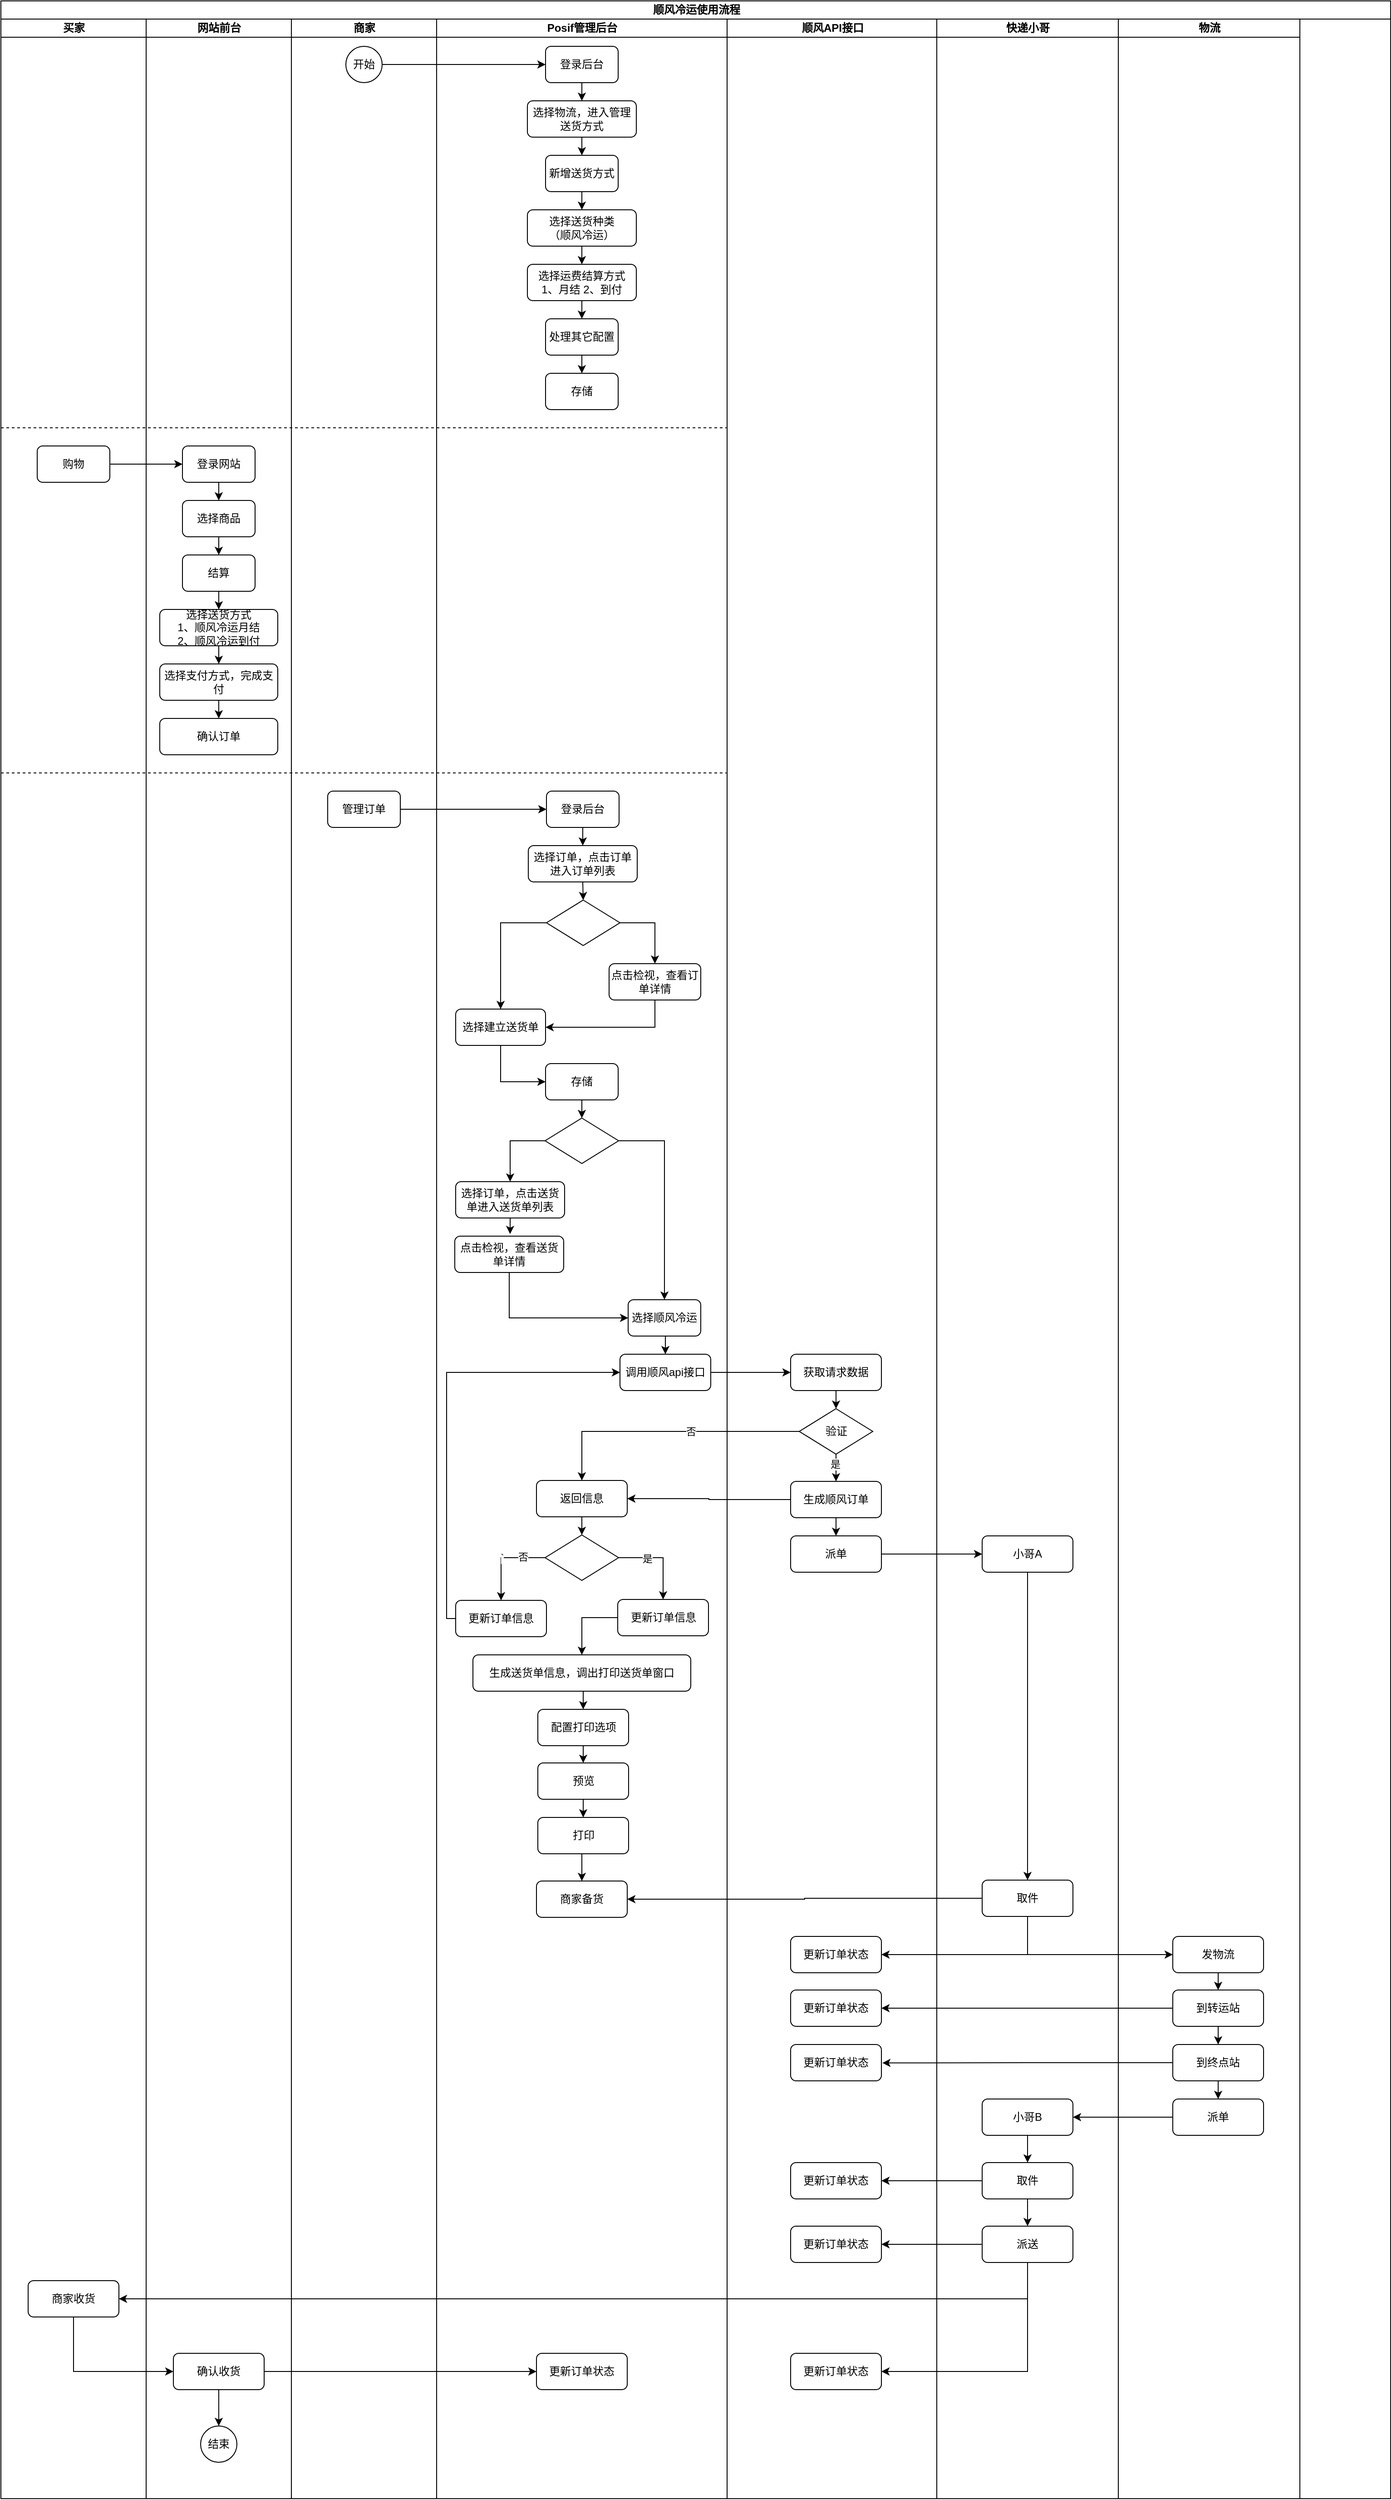 <mxfile version="15.6.8" type="github">
  <diagram name="Page-1" id="0783ab3e-0a74-02c8-0abd-f7b4e66b4bec">
    <mxGraphModel dx="1826" dy="766" grid="1" gridSize="10" guides="1" tooltips="1" connect="1" arrows="1" fold="1" page="1" pageScale="1" pageWidth="850" pageHeight="1100" background="none" math="0" shadow="0">
      <root>
        <mxCell id="0" />
        <mxCell id="1" parent="0" />
        <mxCell id="1c1d494c118603dd-1" value="顺风冷运使用流程" style="swimlane;html=1;childLayout=stackLayout;startSize=20;rounded=0;shadow=0;comic=0;labelBackgroundColor=none;strokeWidth=1;fontFamily=Verdana;fontSize=12;align=center;" parent="1" vertex="1">
          <mxGeometry x="39" y="90" width="1531" height="2750" as="geometry" />
        </mxCell>
        <mxCell id="1c1d494c118603dd-2" value="买家" style="swimlane;html=1;startSize=20;" parent="1c1d494c118603dd-1" vertex="1">
          <mxGeometry y="20" width="160" height="2730" as="geometry" />
        </mxCell>
        <mxCell id="K_RfR3FOM83zWYxa_HBy-55" value="" style="endArrow=none;dashed=1;html=1;rounded=0;" parent="1c1d494c118603dd-2" edge="1">
          <mxGeometry width="50" height="50" relative="1" as="geometry">
            <mxPoint y="450" as="sourcePoint" />
            <mxPoint x="800" y="450" as="targetPoint" />
          </mxGeometry>
        </mxCell>
        <mxCell id="K_RfR3FOM83zWYxa_HBy-58" value="购物" style="rounded=1;whiteSpace=wrap;html=1;" parent="1c1d494c118603dd-2" vertex="1">
          <mxGeometry x="40" y="470" width="80" height="40" as="geometry" />
        </mxCell>
        <mxCell id="1SPmQgG1-TZhFKqgYhf_-89" value="商家收货" style="rounded=1;whiteSpace=wrap;html=1;" vertex="1" parent="1c1d494c118603dd-2">
          <mxGeometry x="30" y="2490" width="100" height="40" as="geometry" />
        </mxCell>
        <mxCell id="1c1d494c118603dd-3" value="网站前台" style="swimlane;html=1;startSize=20;" parent="1c1d494c118603dd-1" vertex="1">
          <mxGeometry x="160" y="20" width="160" height="2730" as="geometry" />
        </mxCell>
        <mxCell id="K_RfR3FOM83zWYxa_HBy-30" value="开始" style="ellipse;whiteSpace=wrap;html=1;aspect=fixed;" parent="1c1d494c118603dd-3" vertex="1">
          <mxGeometry x="220" y="30" width="40" height="40" as="geometry" />
        </mxCell>
        <mxCell id="K_RfR3FOM83zWYxa_HBy-66" style="edgeStyle=orthogonalEdgeStyle;rounded=0;orthogonalLoop=1;jettySize=auto;html=1;exitX=0.5;exitY=1;exitDx=0;exitDy=0;entryX=0.5;entryY=0;entryDx=0;entryDy=0;" parent="1c1d494c118603dd-3" source="K_RfR3FOM83zWYxa_HBy-59" target="K_RfR3FOM83zWYxa_HBy-60" edge="1">
          <mxGeometry relative="1" as="geometry" />
        </mxCell>
        <mxCell id="K_RfR3FOM83zWYxa_HBy-59" value="登录网站" style="rounded=1;whiteSpace=wrap;html=1;" parent="1c1d494c118603dd-3" vertex="1">
          <mxGeometry x="40" y="470" width="80" height="40" as="geometry" />
        </mxCell>
        <mxCell id="K_RfR3FOM83zWYxa_HBy-67" style="edgeStyle=orthogonalEdgeStyle;rounded=0;orthogonalLoop=1;jettySize=auto;html=1;exitX=0.5;exitY=1;exitDx=0;exitDy=0;entryX=0.5;entryY=0;entryDx=0;entryDy=0;" parent="1c1d494c118603dd-3" source="K_RfR3FOM83zWYxa_HBy-60" target="K_RfR3FOM83zWYxa_HBy-61" edge="1">
          <mxGeometry relative="1" as="geometry" />
        </mxCell>
        <mxCell id="K_RfR3FOM83zWYxa_HBy-60" value="选择商品" style="rounded=1;whiteSpace=wrap;html=1;" parent="1c1d494c118603dd-3" vertex="1">
          <mxGeometry x="40" y="530" width="80" height="40" as="geometry" />
        </mxCell>
        <mxCell id="K_RfR3FOM83zWYxa_HBy-72" style="edgeStyle=orthogonalEdgeStyle;rounded=0;orthogonalLoop=1;jettySize=auto;html=1;exitX=0.5;exitY=1;exitDx=0;exitDy=0;entryX=0.5;entryY=0;entryDx=0;entryDy=0;" parent="1c1d494c118603dd-3" source="K_RfR3FOM83zWYxa_HBy-61" target="K_RfR3FOM83zWYxa_HBy-62" edge="1">
          <mxGeometry relative="1" as="geometry" />
        </mxCell>
        <mxCell id="K_RfR3FOM83zWYxa_HBy-61" value="结算" style="rounded=1;whiteSpace=wrap;html=1;" parent="1c1d494c118603dd-3" vertex="1">
          <mxGeometry x="40" y="590" width="80" height="40" as="geometry" />
        </mxCell>
        <mxCell id="K_RfR3FOM83zWYxa_HBy-70" style="edgeStyle=orthogonalEdgeStyle;rounded=0;orthogonalLoop=1;jettySize=auto;html=1;exitX=0.5;exitY=1;exitDx=0;exitDy=0;entryX=0.5;entryY=0;entryDx=0;entryDy=0;" parent="1c1d494c118603dd-3" source="K_RfR3FOM83zWYxa_HBy-62" target="K_RfR3FOM83zWYxa_HBy-63" edge="1">
          <mxGeometry relative="1" as="geometry" />
        </mxCell>
        <mxCell id="K_RfR3FOM83zWYxa_HBy-62" value="&lt;div&gt;选择送货方式&lt;/div&gt;&lt;div&gt;1、顺风冷运月结&lt;/div&gt;&lt;div&gt;2、顺风冷运到付&lt;/div&gt;" style="rounded=1;whiteSpace=wrap;html=1;" parent="1c1d494c118603dd-3" vertex="1">
          <mxGeometry x="15" y="650" width="130" height="40" as="geometry" />
        </mxCell>
        <mxCell id="K_RfR3FOM83zWYxa_HBy-76" style="edgeStyle=orthogonalEdgeStyle;rounded=0;orthogonalLoop=1;jettySize=auto;html=1;exitX=0.5;exitY=1;exitDx=0;exitDy=0;entryX=0.5;entryY=0;entryDx=0;entryDy=0;" parent="1c1d494c118603dd-3" source="K_RfR3FOM83zWYxa_HBy-63" target="K_RfR3FOM83zWYxa_HBy-64" edge="1">
          <mxGeometry relative="1" as="geometry" />
        </mxCell>
        <mxCell id="K_RfR3FOM83zWYxa_HBy-63" value="选择支付方式，完成支付" style="rounded=1;whiteSpace=wrap;html=1;" parent="1c1d494c118603dd-3" vertex="1">
          <mxGeometry x="15" y="710" width="130" height="40" as="geometry" />
        </mxCell>
        <mxCell id="K_RfR3FOM83zWYxa_HBy-64" value="确认订单" style="rounded=1;whiteSpace=wrap;html=1;" parent="1c1d494c118603dd-3" vertex="1">
          <mxGeometry x="15" y="770" width="130" height="40" as="geometry" />
        </mxCell>
        <mxCell id="1SPmQgG1-TZhFKqgYhf_-98" style="edgeStyle=orthogonalEdgeStyle;rounded=0;orthogonalLoop=1;jettySize=auto;html=1;exitX=0.5;exitY=1;exitDx=0;exitDy=0;entryX=0.5;entryY=0;entryDx=0;entryDy=0;" edge="1" parent="1c1d494c118603dd-3" source="1SPmQgG1-TZhFKqgYhf_-91" target="1SPmQgG1-TZhFKqgYhf_-97">
          <mxGeometry relative="1" as="geometry" />
        </mxCell>
        <mxCell id="1SPmQgG1-TZhFKqgYhf_-91" value="确认收货" style="rounded=1;whiteSpace=wrap;html=1;" vertex="1" parent="1c1d494c118603dd-3">
          <mxGeometry x="30" y="2570" width="100" height="40" as="geometry" />
        </mxCell>
        <mxCell id="1SPmQgG1-TZhFKqgYhf_-97" value="结束" style="ellipse;whiteSpace=wrap;html=1;aspect=fixed;" vertex="1" parent="1c1d494c118603dd-3">
          <mxGeometry x="60" y="2650" width="40" height="40" as="geometry" />
        </mxCell>
        <mxCell id="1c1d494c118603dd-4" value="商家" style="swimlane;html=1;startSize=20;" parent="1c1d494c118603dd-1" vertex="1">
          <mxGeometry x="320" y="20" width="160" height="2730" as="geometry" />
        </mxCell>
        <mxCell id="K_RfR3FOM83zWYxa_HBy-39" style="edgeStyle=orthogonalEdgeStyle;rounded=0;orthogonalLoop=1;jettySize=auto;html=1;exitX=0.5;exitY=1;exitDx=0;exitDy=0;entryX=0.5;entryY=0;entryDx=0;entryDy=0;" parent="1c1d494c118603dd-4" source="K_RfR3FOM83zWYxa_HBy-31" target="K_RfR3FOM83zWYxa_HBy-32" edge="1">
          <mxGeometry relative="1" as="geometry" />
        </mxCell>
        <mxCell id="K_RfR3FOM83zWYxa_HBy-31" value="登录后台" style="rounded=1;whiteSpace=wrap;html=1;" parent="1c1d494c118603dd-4" vertex="1">
          <mxGeometry x="280" y="30" width="80" height="40" as="geometry" />
        </mxCell>
        <mxCell id="K_RfR3FOM83zWYxa_HBy-40" style="edgeStyle=orthogonalEdgeStyle;rounded=0;orthogonalLoop=1;jettySize=auto;html=1;exitX=0.5;exitY=1;exitDx=0;exitDy=0;entryX=0.5;entryY=0;entryDx=0;entryDy=0;" parent="1c1d494c118603dd-4" source="K_RfR3FOM83zWYxa_HBy-32" target="K_RfR3FOM83zWYxa_HBy-37" edge="1">
          <mxGeometry relative="1" as="geometry" />
        </mxCell>
        <mxCell id="K_RfR3FOM83zWYxa_HBy-32" value="选择物流，进入管理送货方式" style="rounded=1;whiteSpace=wrap;html=1;" parent="1c1d494c118603dd-4" vertex="1">
          <mxGeometry x="260" y="90" width="120" height="40" as="geometry" />
        </mxCell>
        <mxCell id="K_RfR3FOM83zWYxa_HBy-51" style="edgeStyle=orthogonalEdgeStyle;rounded=0;orthogonalLoop=1;jettySize=auto;html=1;exitX=0.5;exitY=1;exitDx=0;exitDy=0;entryX=0.5;entryY=0;entryDx=0;entryDy=0;" parent="1c1d494c118603dd-4" source="K_RfR3FOM83zWYxa_HBy-37" target="K_RfR3FOM83zWYxa_HBy-47" edge="1">
          <mxGeometry relative="1" as="geometry" />
        </mxCell>
        <mxCell id="K_RfR3FOM83zWYxa_HBy-37" value="新增送货方式" style="rounded=1;whiteSpace=wrap;html=1;" parent="1c1d494c118603dd-4" vertex="1">
          <mxGeometry x="280" y="150" width="80" height="40" as="geometry" />
        </mxCell>
        <mxCell id="K_RfR3FOM83zWYxa_HBy-52" style="edgeStyle=orthogonalEdgeStyle;rounded=0;orthogonalLoop=1;jettySize=auto;html=1;exitX=0.5;exitY=1;exitDx=0;exitDy=0;entryX=0.5;entryY=0;entryDx=0;entryDy=0;" parent="1c1d494c118603dd-4" source="K_RfR3FOM83zWYxa_HBy-47" target="K_RfR3FOM83zWYxa_HBy-48" edge="1">
          <mxGeometry relative="1" as="geometry" />
        </mxCell>
        <mxCell id="K_RfR3FOM83zWYxa_HBy-47" value="&lt;div&gt;选择送货种类&lt;/div&gt;&lt;div&gt;（顺风冷运）&lt;br&gt;&lt;/div&gt;" style="rounded=1;whiteSpace=wrap;html=1;" parent="1c1d494c118603dd-4" vertex="1">
          <mxGeometry x="260" y="210" width="120" height="40" as="geometry" />
        </mxCell>
        <mxCell id="K_RfR3FOM83zWYxa_HBy-53" style="edgeStyle=orthogonalEdgeStyle;rounded=0;orthogonalLoop=1;jettySize=auto;html=1;exitX=0.5;exitY=1;exitDx=0;exitDy=0;entryX=0.5;entryY=0;entryDx=0;entryDy=0;" parent="1c1d494c118603dd-4" source="K_RfR3FOM83zWYxa_HBy-48" target="K_RfR3FOM83zWYxa_HBy-49" edge="1">
          <mxGeometry relative="1" as="geometry" />
        </mxCell>
        <mxCell id="K_RfR3FOM83zWYxa_HBy-48" value="&lt;div&gt;选择运费结算方式&lt;/div&gt;&lt;div&gt;1、月结 2、到付&lt;br&gt;&lt;/div&gt;" style="rounded=1;whiteSpace=wrap;html=1;" parent="1c1d494c118603dd-4" vertex="1">
          <mxGeometry x="260" y="270" width="120" height="40" as="geometry" />
        </mxCell>
        <mxCell id="K_RfR3FOM83zWYxa_HBy-54" style="edgeStyle=orthogonalEdgeStyle;rounded=0;orthogonalLoop=1;jettySize=auto;html=1;exitX=0.5;exitY=1;exitDx=0;exitDy=0;entryX=0.5;entryY=0;entryDx=0;entryDy=0;" parent="1c1d494c118603dd-4" source="K_RfR3FOM83zWYxa_HBy-49" target="K_RfR3FOM83zWYxa_HBy-50" edge="1">
          <mxGeometry relative="1" as="geometry" />
        </mxCell>
        <mxCell id="K_RfR3FOM83zWYxa_HBy-49" value="处理其它配置" style="rounded=1;whiteSpace=wrap;html=1;" parent="1c1d494c118603dd-4" vertex="1">
          <mxGeometry x="280" y="330" width="80" height="40" as="geometry" />
        </mxCell>
        <mxCell id="K_RfR3FOM83zWYxa_HBy-50" value="存储" style="rounded=1;whiteSpace=wrap;html=1;" parent="1c1d494c118603dd-4" vertex="1">
          <mxGeometry x="280" y="390" width="80" height="40" as="geometry" />
        </mxCell>
        <mxCell id="K_RfR3FOM83zWYxa_HBy-77" value="" style="endArrow=none;dashed=1;html=1;rounded=0;" parent="1c1d494c118603dd-4" edge="1">
          <mxGeometry width="50" height="50" relative="1" as="geometry">
            <mxPoint x="-320" y="830" as="sourcePoint" />
            <mxPoint x="480" y="830" as="targetPoint" />
          </mxGeometry>
        </mxCell>
        <mxCell id="K_RfR3FOM83zWYxa_HBy-79" value="管理订单" style="rounded=1;whiteSpace=wrap;html=1;" parent="1c1d494c118603dd-4" vertex="1">
          <mxGeometry x="40" y="850" width="80" height="40" as="geometry" />
        </mxCell>
        <mxCell id="K_RfR3FOM83zWYxa_HBy-38" style="edgeStyle=orthogonalEdgeStyle;rounded=0;orthogonalLoop=1;jettySize=auto;html=1;exitX=1;exitY=0.5;exitDx=0;exitDy=0;entryX=0;entryY=0.5;entryDx=0;entryDy=0;" parent="1c1d494c118603dd-1" source="K_RfR3FOM83zWYxa_HBy-30" target="K_RfR3FOM83zWYxa_HBy-31" edge="1">
          <mxGeometry relative="1" as="geometry" />
        </mxCell>
        <mxCell id="K_RfR3FOM83zWYxa_HBy-65" style="edgeStyle=orthogonalEdgeStyle;rounded=0;orthogonalLoop=1;jettySize=auto;html=1;exitX=1;exitY=0.5;exitDx=0;exitDy=0;entryX=0;entryY=0.5;entryDx=0;entryDy=0;" parent="1c1d494c118603dd-1" source="K_RfR3FOM83zWYxa_HBy-58" target="K_RfR3FOM83zWYxa_HBy-59" edge="1">
          <mxGeometry relative="1" as="geometry" />
        </mxCell>
        <mxCell id="K_RfR3FOM83zWYxa_HBy-80" style="edgeStyle=orthogonalEdgeStyle;rounded=0;orthogonalLoop=1;jettySize=auto;html=1;exitX=1;exitY=0.5;exitDx=0;exitDy=0;" parent="1c1d494c118603dd-1" source="K_RfR3FOM83zWYxa_HBy-79" target="K_RfR3FOM83zWYxa_HBy-78" edge="1">
          <mxGeometry relative="1" as="geometry" />
        </mxCell>
        <mxCell id="K_RfR3FOM83zWYxa_HBy-1" value="Posif管理后台" style="swimlane;html=1;startSize=20;" parent="1c1d494c118603dd-1" vertex="1">
          <mxGeometry x="480" y="20" width="320" height="2730" as="geometry" />
        </mxCell>
        <mxCell id="K_RfR3FOM83zWYxa_HBy-83" style="edgeStyle=orthogonalEdgeStyle;rounded=0;orthogonalLoop=1;jettySize=auto;html=1;exitX=0.5;exitY=1;exitDx=0;exitDy=0;entryX=0.5;entryY=0;entryDx=0;entryDy=0;" parent="K_RfR3FOM83zWYxa_HBy-1" source="K_RfR3FOM83zWYxa_HBy-78" target="K_RfR3FOM83zWYxa_HBy-81" edge="1">
          <mxGeometry relative="1" as="geometry" />
        </mxCell>
        <mxCell id="K_RfR3FOM83zWYxa_HBy-78" value="登录后台" style="rounded=1;whiteSpace=wrap;html=1;" parent="K_RfR3FOM83zWYxa_HBy-1" vertex="1">
          <mxGeometry x="121" y="850" width="80" height="40" as="geometry" />
        </mxCell>
        <mxCell id="K_RfR3FOM83zWYxa_HBy-84" style="edgeStyle=orthogonalEdgeStyle;rounded=0;orthogonalLoop=1;jettySize=auto;html=1;exitX=0.5;exitY=1;exitDx=0;exitDy=0;entryX=0.5;entryY=0;entryDx=0;entryDy=0;" parent="K_RfR3FOM83zWYxa_HBy-1" source="K_RfR3FOM83zWYxa_HBy-81" target="K_RfR3FOM83zWYxa_HBy-82" edge="1">
          <mxGeometry relative="1" as="geometry" />
        </mxCell>
        <mxCell id="K_RfR3FOM83zWYxa_HBy-81" value="选择订单，点击订单进入订单列表" style="rounded=1;whiteSpace=wrap;html=1;" parent="K_RfR3FOM83zWYxa_HBy-1" vertex="1">
          <mxGeometry x="101" y="910" width="120" height="40" as="geometry" />
        </mxCell>
        <mxCell id="K_RfR3FOM83zWYxa_HBy-88" style="edgeStyle=orthogonalEdgeStyle;rounded=0;orthogonalLoop=1;jettySize=auto;html=1;exitX=0;exitY=0.5;exitDx=0;exitDy=0;entryX=0.5;entryY=0;entryDx=0;entryDy=0;" parent="K_RfR3FOM83zWYxa_HBy-1" source="K_RfR3FOM83zWYxa_HBy-82" target="K_RfR3FOM83zWYxa_HBy-85" edge="1">
          <mxGeometry relative="1" as="geometry" />
        </mxCell>
        <mxCell id="K_RfR3FOM83zWYxa_HBy-89" style="edgeStyle=orthogonalEdgeStyle;rounded=0;orthogonalLoop=1;jettySize=auto;html=1;exitX=1;exitY=0.5;exitDx=0;exitDy=0;entryX=0.5;entryY=0;entryDx=0;entryDy=0;" parent="K_RfR3FOM83zWYxa_HBy-1" source="K_RfR3FOM83zWYxa_HBy-82" target="K_RfR3FOM83zWYxa_HBy-86" edge="1">
          <mxGeometry relative="1" as="geometry" />
        </mxCell>
        <mxCell id="K_RfR3FOM83zWYxa_HBy-82" value="" style="rhombus;whiteSpace=wrap;html=1;" parent="K_RfR3FOM83zWYxa_HBy-1" vertex="1">
          <mxGeometry x="121" y="970" width="81" height="50" as="geometry" />
        </mxCell>
        <mxCell id="K_RfR3FOM83zWYxa_HBy-93" style="edgeStyle=orthogonalEdgeStyle;rounded=0;orthogonalLoop=1;jettySize=auto;html=1;exitX=0.5;exitY=1;exitDx=0;exitDy=0;entryX=0;entryY=0.5;entryDx=0;entryDy=0;" parent="K_RfR3FOM83zWYxa_HBy-1" source="K_RfR3FOM83zWYxa_HBy-85" target="K_RfR3FOM83zWYxa_HBy-92" edge="1">
          <mxGeometry relative="1" as="geometry" />
        </mxCell>
        <mxCell id="K_RfR3FOM83zWYxa_HBy-85" value="选择建立送货单" style="rounded=1;whiteSpace=wrap;html=1;" parent="K_RfR3FOM83zWYxa_HBy-1" vertex="1">
          <mxGeometry x="21" y="1090" width="99" height="40" as="geometry" />
        </mxCell>
        <mxCell id="K_RfR3FOM83zWYxa_HBy-100" style="edgeStyle=orthogonalEdgeStyle;rounded=0;orthogonalLoop=1;jettySize=auto;html=1;exitX=0.5;exitY=1;exitDx=0;exitDy=0;entryX=1;entryY=0.5;entryDx=0;entryDy=0;" parent="K_RfR3FOM83zWYxa_HBy-1" source="K_RfR3FOM83zWYxa_HBy-86" target="K_RfR3FOM83zWYxa_HBy-85" edge="1">
          <mxGeometry relative="1" as="geometry" />
        </mxCell>
        <mxCell id="K_RfR3FOM83zWYxa_HBy-86" value="点击检视，查看订单详情" style="rounded=1;whiteSpace=wrap;html=1;" parent="K_RfR3FOM83zWYxa_HBy-1" vertex="1">
          <mxGeometry x="190" y="1040" width="101" height="40" as="geometry" />
        </mxCell>
        <mxCell id="K_RfR3FOM83zWYxa_HBy-96" style="edgeStyle=orthogonalEdgeStyle;rounded=0;orthogonalLoop=1;jettySize=auto;html=1;exitX=0.5;exitY=1;exitDx=0;exitDy=0;entryX=0.5;entryY=0;entryDx=0;entryDy=0;" parent="K_RfR3FOM83zWYxa_HBy-1" source="K_RfR3FOM83zWYxa_HBy-92" target="K_RfR3FOM83zWYxa_HBy-94" edge="1">
          <mxGeometry relative="1" as="geometry" />
        </mxCell>
        <mxCell id="K_RfR3FOM83zWYxa_HBy-92" value="存储" style="rounded=1;whiteSpace=wrap;html=1;" parent="K_RfR3FOM83zWYxa_HBy-1" vertex="1">
          <mxGeometry x="120" y="1150" width="80" height="40" as="geometry" />
        </mxCell>
        <mxCell id="K_RfR3FOM83zWYxa_HBy-97" style="edgeStyle=orthogonalEdgeStyle;rounded=0;orthogonalLoop=1;jettySize=auto;html=1;exitX=1;exitY=0.5;exitDx=0;exitDy=0;entryX=0.5;entryY=0;entryDx=0;entryDy=0;" parent="K_RfR3FOM83zWYxa_HBy-1" source="K_RfR3FOM83zWYxa_HBy-94" target="K_RfR3FOM83zWYxa_HBy-95" edge="1">
          <mxGeometry relative="1" as="geometry" />
        </mxCell>
        <mxCell id="K_RfR3FOM83zWYxa_HBy-103" style="edgeStyle=orthogonalEdgeStyle;rounded=0;orthogonalLoop=1;jettySize=auto;html=1;exitX=0;exitY=0.5;exitDx=0;exitDy=0;entryX=0.5;entryY=0;entryDx=0;entryDy=0;" parent="K_RfR3FOM83zWYxa_HBy-1" source="K_RfR3FOM83zWYxa_HBy-94" target="K_RfR3FOM83zWYxa_HBy-98" edge="1">
          <mxGeometry relative="1" as="geometry" />
        </mxCell>
        <mxCell id="K_RfR3FOM83zWYxa_HBy-94" value="" style="rhombus;whiteSpace=wrap;html=1;" parent="K_RfR3FOM83zWYxa_HBy-1" vertex="1">
          <mxGeometry x="119.5" y="1210" width="81" height="50" as="geometry" />
        </mxCell>
        <mxCell id="1SPmQgG1-TZhFKqgYhf_-36" style="edgeStyle=orthogonalEdgeStyle;rounded=0;orthogonalLoop=1;jettySize=auto;html=1;exitX=0.5;exitY=1;exitDx=0;exitDy=0;entryX=0.5;entryY=0;entryDx=0;entryDy=0;" edge="1" parent="K_RfR3FOM83zWYxa_HBy-1" source="K_RfR3FOM83zWYxa_HBy-95" target="K_RfR3FOM83zWYxa_HBy-106">
          <mxGeometry relative="1" as="geometry" />
        </mxCell>
        <mxCell id="K_RfR3FOM83zWYxa_HBy-95" value="选择顺风冷运" style="rounded=1;whiteSpace=wrap;html=1;" parent="K_RfR3FOM83zWYxa_HBy-1" vertex="1">
          <mxGeometry x="211" y="1410" width="80" height="40" as="geometry" />
        </mxCell>
        <mxCell id="K_RfR3FOM83zWYxa_HBy-104" style="edgeStyle=orthogonalEdgeStyle;rounded=0;orthogonalLoop=1;jettySize=auto;html=1;exitX=0.5;exitY=1;exitDx=0;exitDy=0;entryX=0.508;entryY=-0.058;entryDx=0;entryDy=0;entryPerimeter=0;" parent="K_RfR3FOM83zWYxa_HBy-1" source="K_RfR3FOM83zWYxa_HBy-98" target="K_RfR3FOM83zWYxa_HBy-101" edge="1">
          <mxGeometry relative="1" as="geometry" />
        </mxCell>
        <mxCell id="K_RfR3FOM83zWYxa_HBy-98" value="选择订单，点击送货单进入送货单列表" style="rounded=1;whiteSpace=wrap;html=1;" parent="K_RfR3FOM83zWYxa_HBy-1" vertex="1">
          <mxGeometry x="21" y="1280" width="120" height="40" as="geometry" />
        </mxCell>
        <mxCell id="K_RfR3FOM83zWYxa_HBy-105" style="edgeStyle=orthogonalEdgeStyle;rounded=0;orthogonalLoop=1;jettySize=auto;html=1;exitX=0.5;exitY=1;exitDx=0;exitDy=0;entryX=0;entryY=0.5;entryDx=0;entryDy=0;" parent="K_RfR3FOM83zWYxa_HBy-1" source="K_RfR3FOM83zWYxa_HBy-101" target="K_RfR3FOM83zWYxa_HBy-95" edge="1">
          <mxGeometry relative="1" as="geometry" />
        </mxCell>
        <mxCell id="K_RfR3FOM83zWYxa_HBy-101" value="点击检视，查看送货单详情" style="rounded=1;whiteSpace=wrap;html=1;" parent="K_RfR3FOM83zWYxa_HBy-1" vertex="1">
          <mxGeometry x="20" y="1340" width="120" height="40" as="geometry" />
        </mxCell>
        <mxCell id="K_RfR3FOM83zWYxa_HBy-113" style="edgeStyle=orthogonalEdgeStyle;rounded=0;orthogonalLoop=1;jettySize=auto;html=1;exitX=0.5;exitY=1;exitDx=0;exitDy=0;entryX=0.5;entryY=0;entryDx=0;entryDy=0;" parent="K_RfR3FOM83zWYxa_HBy-1" source="K_RfR3FOM83zWYxa_HBy-108" target="K_RfR3FOM83zWYxa_HBy-112" edge="1">
          <mxGeometry relative="1" as="geometry" />
        </mxCell>
        <mxCell id="K_RfR3FOM83zWYxa_HBy-108" value="返回信息" style="rounded=1;whiteSpace=wrap;html=1;" parent="K_RfR3FOM83zWYxa_HBy-1" vertex="1">
          <mxGeometry x="110" y="1609" width="100" height="40" as="geometry" />
        </mxCell>
        <mxCell id="K_RfR3FOM83zWYxa_HBy-200" style="edgeStyle=orthogonalEdgeStyle;rounded=0;orthogonalLoop=1;jettySize=auto;html=1;exitX=0.5;exitY=1;exitDx=0;exitDy=0;entryX=0.5;entryY=0;entryDx=0;entryDy=0;" parent="K_RfR3FOM83zWYxa_HBy-1" source="K_RfR3FOM83zWYxa_HBy-109" target="K_RfR3FOM83zWYxa_HBy-123" edge="1">
          <mxGeometry relative="1" as="geometry" />
        </mxCell>
        <mxCell id="K_RfR3FOM83zWYxa_HBy-109" value="生成送货单信息，调出打印送货单窗口" style="rounded=1;whiteSpace=wrap;html=1;" parent="K_RfR3FOM83zWYxa_HBy-1" vertex="1">
          <mxGeometry x="40" y="1801" width="240" height="40" as="geometry" />
        </mxCell>
        <mxCell id="K_RfR3FOM83zWYxa_HBy-111" value="更新订单信息" style="rounded=1;whiteSpace=wrap;html=1;" parent="K_RfR3FOM83zWYxa_HBy-1" vertex="1">
          <mxGeometry x="21" y="1741" width="100" height="40" as="geometry" />
        </mxCell>
        <mxCell id="K_RfR3FOM83zWYxa_HBy-114" value="`" style="edgeStyle=orthogonalEdgeStyle;rounded=0;orthogonalLoop=1;jettySize=auto;html=1;exitX=0;exitY=0.5;exitDx=0;exitDy=0;entryX=0.5;entryY=0;entryDx=0;entryDy=0;" parent="K_RfR3FOM83zWYxa_HBy-1" source="K_RfR3FOM83zWYxa_HBy-112" target="K_RfR3FOM83zWYxa_HBy-111" edge="1">
          <mxGeometry relative="1" as="geometry" />
        </mxCell>
        <mxCell id="K_RfR3FOM83zWYxa_HBy-121" value="否" style="edgeLabel;html=1;align=center;verticalAlign=middle;resizable=0;points=[];" parent="K_RfR3FOM83zWYxa_HBy-114" vertex="1" connectable="0">
          <mxGeometry x="-0.473" y="-1" relative="1" as="geometry">
            <mxPoint as="offset" />
          </mxGeometry>
        </mxCell>
        <mxCell id="K_RfR3FOM83zWYxa_HBy-120" style="edgeStyle=orthogonalEdgeStyle;rounded=0;orthogonalLoop=1;jettySize=auto;html=1;exitX=1;exitY=0.5;exitDx=0;exitDy=0;entryX=0.5;entryY=0;entryDx=0;entryDy=0;" parent="K_RfR3FOM83zWYxa_HBy-1" source="K_RfR3FOM83zWYxa_HBy-112" target="K_RfR3FOM83zWYxa_HBy-119" edge="1">
          <mxGeometry relative="1" as="geometry" />
        </mxCell>
        <mxCell id="K_RfR3FOM83zWYxa_HBy-122" value="是" style="edgeLabel;html=1;align=center;verticalAlign=middle;resizable=0;points=[];" parent="K_RfR3FOM83zWYxa_HBy-120" vertex="1" connectable="0">
          <mxGeometry x="-0.341" y="-1" relative="1" as="geometry">
            <mxPoint as="offset" />
          </mxGeometry>
        </mxCell>
        <mxCell id="K_RfR3FOM83zWYxa_HBy-112" value="" style="rhombus;whiteSpace=wrap;html=1;" parent="K_RfR3FOM83zWYxa_HBy-1" vertex="1">
          <mxGeometry x="119.5" y="1669" width="81" height="50" as="geometry" />
        </mxCell>
        <mxCell id="1SPmQgG1-TZhFKqgYhf_-34" style="edgeStyle=orthogonalEdgeStyle;rounded=0;orthogonalLoop=1;jettySize=auto;html=1;exitX=0;exitY=0.5;exitDx=0;exitDy=0;entryX=0.5;entryY=0;entryDx=0;entryDy=0;" edge="1" parent="K_RfR3FOM83zWYxa_HBy-1" source="K_RfR3FOM83zWYxa_HBy-119" target="K_RfR3FOM83zWYxa_HBy-109">
          <mxGeometry relative="1" as="geometry" />
        </mxCell>
        <mxCell id="K_RfR3FOM83zWYxa_HBy-119" value="更新订单信息" style="rounded=1;whiteSpace=wrap;html=1;" parent="K_RfR3FOM83zWYxa_HBy-1" vertex="1">
          <mxGeometry x="199.5" y="1740" width="100" height="40" as="geometry" />
        </mxCell>
        <mxCell id="K_RfR3FOM83zWYxa_HBy-201" style="edgeStyle=orthogonalEdgeStyle;rounded=0;orthogonalLoop=1;jettySize=auto;html=1;exitX=0.5;exitY=1;exitDx=0;exitDy=0;entryX=0.5;entryY=0;entryDx=0;entryDy=0;" parent="K_RfR3FOM83zWYxa_HBy-1" source="K_RfR3FOM83zWYxa_HBy-123" target="K_RfR3FOM83zWYxa_HBy-198" edge="1">
          <mxGeometry relative="1" as="geometry" />
        </mxCell>
        <mxCell id="K_RfR3FOM83zWYxa_HBy-123" value="配置打印选项" style="rounded=1;whiteSpace=wrap;html=1;" parent="K_RfR3FOM83zWYxa_HBy-1" vertex="1">
          <mxGeometry x="111.5" y="1861" width="100" height="40" as="geometry" />
        </mxCell>
        <mxCell id="K_RfR3FOM83zWYxa_HBy-202" style="edgeStyle=orthogonalEdgeStyle;rounded=0;orthogonalLoop=1;jettySize=auto;html=1;exitX=0.5;exitY=1;exitDx=0;exitDy=0;entryX=0.5;entryY=0;entryDx=0;entryDy=0;" parent="K_RfR3FOM83zWYxa_HBy-1" source="K_RfR3FOM83zWYxa_HBy-198" target="K_RfR3FOM83zWYxa_HBy-199" edge="1">
          <mxGeometry relative="1" as="geometry" />
        </mxCell>
        <mxCell id="K_RfR3FOM83zWYxa_HBy-198" value="预览" style="rounded=1;whiteSpace=wrap;html=1;" parent="K_RfR3FOM83zWYxa_HBy-1" vertex="1">
          <mxGeometry x="111.5" y="1920" width="100" height="40" as="geometry" />
        </mxCell>
        <mxCell id="1SPmQgG1-TZhFKqgYhf_-33" style="edgeStyle=orthogonalEdgeStyle;rounded=0;orthogonalLoop=1;jettySize=auto;html=1;exitX=0.5;exitY=1;exitDx=0;exitDy=0;entryX=0.5;entryY=0;entryDx=0;entryDy=0;" edge="1" parent="K_RfR3FOM83zWYxa_HBy-1" source="K_RfR3FOM83zWYxa_HBy-199" target="1SPmQgG1-TZhFKqgYhf_-32">
          <mxGeometry relative="1" as="geometry" />
        </mxCell>
        <mxCell id="K_RfR3FOM83zWYxa_HBy-199" value="打印" style="rounded=1;whiteSpace=wrap;html=1;" parent="K_RfR3FOM83zWYxa_HBy-1" vertex="1">
          <mxGeometry x="111.5" y="1980" width="100" height="40" as="geometry" />
        </mxCell>
        <mxCell id="1SPmQgG1-TZhFKqgYhf_-32" value="商家备货" style="rounded=1;whiteSpace=wrap;html=1;" vertex="1" parent="K_RfR3FOM83zWYxa_HBy-1">
          <mxGeometry x="110" y="2050" width="100" height="40" as="geometry" />
        </mxCell>
        <mxCell id="K_RfR3FOM83zWYxa_HBy-106" value="调用顺风api接口" style="rounded=1;whiteSpace=wrap;html=1;" parent="K_RfR3FOM83zWYxa_HBy-1" vertex="1">
          <mxGeometry x="202" y="1470" width="100" height="40" as="geometry" />
        </mxCell>
        <mxCell id="1SPmQgG1-TZhFKqgYhf_-35" style="edgeStyle=orthogonalEdgeStyle;rounded=0;orthogonalLoop=1;jettySize=auto;html=1;exitX=0;exitY=0.5;exitDx=0;exitDy=0;entryX=0;entryY=0.5;entryDx=0;entryDy=0;" edge="1" parent="K_RfR3FOM83zWYxa_HBy-1" source="K_RfR3FOM83zWYxa_HBy-111" target="K_RfR3FOM83zWYxa_HBy-106">
          <mxGeometry relative="1" as="geometry">
            <Array as="points">
              <mxPoint x="11" y="1761" />
              <mxPoint x="11" y="1490" />
            </Array>
          </mxGeometry>
        </mxCell>
        <mxCell id="1SPmQgG1-TZhFKqgYhf_-93" value="更新订单状态" style="rounded=1;whiteSpace=wrap;html=1;" vertex="1" parent="K_RfR3FOM83zWYxa_HBy-1">
          <mxGeometry x="110" y="2570" width="100" height="40" as="geometry" />
        </mxCell>
        <mxCell id="K_RfR3FOM83zWYxa_HBy-56" value="顺风API接口" style="swimlane;html=1;startSize=20;" parent="1c1d494c118603dd-1" vertex="1">
          <mxGeometry x="800" y="20" width="231" height="2730" as="geometry" />
        </mxCell>
        <mxCell id="1SPmQgG1-TZhFKqgYhf_-30" style="edgeStyle=orthogonalEdgeStyle;rounded=0;orthogonalLoop=1;jettySize=auto;html=1;exitX=0.5;exitY=1;exitDx=0;exitDy=0;entryX=0.5;entryY=0;entryDx=0;entryDy=0;" edge="1" parent="K_RfR3FOM83zWYxa_HBy-56" source="1SPmQgG1-TZhFKqgYhf_-6" target="1SPmQgG1-TZhFKqgYhf_-4">
          <mxGeometry relative="1" as="geometry" />
        </mxCell>
        <mxCell id="1SPmQgG1-TZhFKqgYhf_-31" value="是" style="edgeLabel;html=1;align=center;verticalAlign=middle;resizable=0;points=[];" vertex="1" connectable="0" parent="1SPmQgG1-TZhFKqgYhf_-30">
          <mxGeometry x="-0.271" y="-1" relative="1" as="geometry">
            <mxPoint as="offset" />
          </mxGeometry>
        </mxCell>
        <mxCell id="1SPmQgG1-TZhFKqgYhf_-6" value="验证" style="rhombus;whiteSpace=wrap;html=1;" vertex="1" parent="K_RfR3FOM83zWYxa_HBy-56">
          <mxGeometry x="79.5" y="1530" width="81" height="50" as="geometry" />
        </mxCell>
        <mxCell id="1SPmQgG1-TZhFKqgYhf_-24" style="edgeStyle=orthogonalEdgeStyle;rounded=0;orthogonalLoop=1;jettySize=auto;html=1;exitX=0.5;exitY=1;exitDx=0;exitDy=0;entryX=0.5;entryY=0;entryDx=0;entryDy=0;" edge="1" parent="K_RfR3FOM83zWYxa_HBy-56" source="1SPmQgG1-TZhFKqgYhf_-4" target="1SPmQgG1-TZhFKqgYhf_-23">
          <mxGeometry relative="1" as="geometry" />
        </mxCell>
        <mxCell id="1SPmQgG1-TZhFKqgYhf_-4" value="生成顺风订单" style="rounded=1;whiteSpace=wrap;html=1;" vertex="1" parent="K_RfR3FOM83zWYxa_HBy-56">
          <mxGeometry x="70" y="1610" width="100" height="40" as="geometry" />
        </mxCell>
        <mxCell id="1SPmQgG1-TZhFKqgYhf_-23" value="派单" style="rounded=1;whiteSpace=wrap;html=1;" vertex="1" parent="K_RfR3FOM83zWYxa_HBy-56">
          <mxGeometry x="70" y="1670" width="100" height="40" as="geometry" />
        </mxCell>
        <mxCell id="1SPmQgG1-TZhFKqgYhf_-39" style="edgeStyle=orthogonalEdgeStyle;rounded=0;orthogonalLoop=1;jettySize=auto;html=1;exitX=0.5;exitY=1;exitDx=0;exitDy=0;entryX=0.5;entryY=0;entryDx=0;entryDy=0;" edge="1" parent="K_RfR3FOM83zWYxa_HBy-56" source="1SPmQgG1-TZhFKqgYhf_-37" target="1SPmQgG1-TZhFKqgYhf_-6">
          <mxGeometry relative="1" as="geometry" />
        </mxCell>
        <mxCell id="1SPmQgG1-TZhFKqgYhf_-37" value="获取请求数据" style="rounded=1;whiteSpace=wrap;html=1;" vertex="1" parent="K_RfR3FOM83zWYxa_HBy-56">
          <mxGeometry x="70" y="1470" width="100" height="40" as="geometry" />
        </mxCell>
        <mxCell id="1SPmQgG1-TZhFKqgYhf_-55" value="更新订单状态" style="rounded=1;whiteSpace=wrap;html=1;" vertex="1" parent="K_RfR3FOM83zWYxa_HBy-56">
          <mxGeometry x="70" y="2111" width="100" height="40" as="geometry" />
        </mxCell>
        <mxCell id="1SPmQgG1-TZhFKqgYhf_-68" value="更新订单状态" style="rounded=1;whiteSpace=wrap;html=1;" vertex="1" parent="K_RfR3FOM83zWYxa_HBy-56">
          <mxGeometry x="70" y="2170" width="100" height="40" as="geometry" />
        </mxCell>
        <mxCell id="1SPmQgG1-TZhFKqgYhf_-71" value="更新订单状态" style="rounded=1;whiteSpace=wrap;html=1;" vertex="1" parent="K_RfR3FOM83zWYxa_HBy-56">
          <mxGeometry x="70" y="2230" width="100" height="40" as="geometry" />
        </mxCell>
        <mxCell id="1SPmQgG1-TZhFKqgYhf_-78" value="更新订单状态" style="rounded=1;whiteSpace=wrap;html=1;" vertex="1" parent="K_RfR3FOM83zWYxa_HBy-56">
          <mxGeometry x="70" y="2360" width="100" height="40" as="geometry" />
        </mxCell>
        <mxCell id="1SPmQgG1-TZhFKqgYhf_-87" value="更新订单状态" style="rounded=1;whiteSpace=wrap;html=1;" vertex="1" parent="K_RfR3FOM83zWYxa_HBy-56">
          <mxGeometry x="70" y="2430" width="100" height="40" as="geometry" />
        </mxCell>
        <mxCell id="1SPmQgG1-TZhFKqgYhf_-95" value="更新订单状态" style="rounded=1;whiteSpace=wrap;html=1;" vertex="1" parent="K_RfR3FOM83zWYxa_HBy-56">
          <mxGeometry x="70" y="2570" width="100" height="40" as="geometry" />
        </mxCell>
        <mxCell id="1SPmQgG1-TZhFKqgYhf_-3" value="快递小哥" style="swimlane;html=1;startSize=20;" vertex="1" parent="1c1d494c118603dd-1">
          <mxGeometry x="1031" y="20" width="200" height="2730" as="geometry" />
        </mxCell>
        <mxCell id="1SPmQgG1-TZhFKqgYhf_-53" style="edgeStyle=orthogonalEdgeStyle;rounded=0;orthogonalLoop=1;jettySize=auto;html=1;exitX=0.5;exitY=1;exitDx=0;exitDy=0;entryX=0.5;entryY=0;entryDx=0;entryDy=0;" edge="1" parent="1SPmQgG1-TZhFKqgYhf_-3" source="1SPmQgG1-TZhFKqgYhf_-25" target="1SPmQgG1-TZhFKqgYhf_-42">
          <mxGeometry relative="1" as="geometry" />
        </mxCell>
        <mxCell id="1SPmQgG1-TZhFKqgYhf_-25" value="小哥A" style="rounded=1;whiteSpace=wrap;html=1;" vertex="1" parent="1SPmQgG1-TZhFKqgYhf_-3">
          <mxGeometry x="50" y="1670" width="100" height="40" as="geometry" />
        </mxCell>
        <mxCell id="1SPmQgG1-TZhFKqgYhf_-42" value="取件" style="rounded=1;whiteSpace=wrap;html=1;" vertex="1" parent="1SPmQgG1-TZhFKqgYhf_-3">
          <mxGeometry x="50" y="2049" width="100" height="40" as="geometry" />
        </mxCell>
        <mxCell id="1SPmQgG1-TZhFKqgYhf_-83" style="edgeStyle=orthogonalEdgeStyle;rounded=0;orthogonalLoop=1;jettySize=auto;html=1;exitX=0.5;exitY=1;exitDx=0;exitDy=0;entryX=0.5;entryY=0;entryDx=0;entryDy=0;" edge="1" parent="1SPmQgG1-TZhFKqgYhf_-3" source="1SPmQgG1-TZhFKqgYhf_-74" target="1SPmQgG1-TZhFKqgYhf_-80">
          <mxGeometry relative="1" as="geometry" />
        </mxCell>
        <mxCell id="1SPmQgG1-TZhFKqgYhf_-74" value="小哥B" style="rounded=1;whiteSpace=wrap;html=1;" vertex="1" parent="1SPmQgG1-TZhFKqgYhf_-3">
          <mxGeometry x="50" y="2290" width="100" height="40" as="geometry" />
        </mxCell>
        <mxCell id="1SPmQgG1-TZhFKqgYhf_-86" style="edgeStyle=orthogonalEdgeStyle;rounded=0;orthogonalLoop=1;jettySize=auto;html=1;exitX=0.5;exitY=1;exitDx=0;exitDy=0;entryX=0.5;entryY=0;entryDx=0;entryDy=0;" edge="1" parent="1SPmQgG1-TZhFKqgYhf_-3" source="1SPmQgG1-TZhFKqgYhf_-80" target="1SPmQgG1-TZhFKqgYhf_-85">
          <mxGeometry relative="1" as="geometry" />
        </mxCell>
        <mxCell id="1SPmQgG1-TZhFKqgYhf_-80" value="取件" style="rounded=1;whiteSpace=wrap;html=1;" vertex="1" parent="1SPmQgG1-TZhFKqgYhf_-3">
          <mxGeometry x="50" y="2360" width="100" height="40" as="geometry" />
        </mxCell>
        <mxCell id="1SPmQgG1-TZhFKqgYhf_-85" value="派送" style="rounded=1;whiteSpace=wrap;html=1;" vertex="1" parent="1SPmQgG1-TZhFKqgYhf_-3">
          <mxGeometry x="50" y="2430" width="100" height="40" as="geometry" />
        </mxCell>
        <mxCell id="1SPmQgG1-TZhFKqgYhf_-26" style="edgeStyle=orthogonalEdgeStyle;rounded=0;orthogonalLoop=1;jettySize=auto;html=1;exitX=1;exitY=0.5;exitDx=0;exitDy=0;entryX=0;entryY=0.5;entryDx=0;entryDy=0;" edge="1" parent="1c1d494c118603dd-1" source="1SPmQgG1-TZhFKqgYhf_-23" target="1SPmQgG1-TZhFKqgYhf_-25">
          <mxGeometry relative="1" as="geometry" />
        </mxCell>
        <mxCell id="1SPmQgG1-TZhFKqgYhf_-27" style="edgeStyle=orthogonalEdgeStyle;rounded=0;orthogonalLoop=1;jettySize=auto;html=1;exitX=0;exitY=0.5;exitDx=0;exitDy=0;entryX=0.5;entryY=0;entryDx=0;entryDy=0;" edge="1" parent="1c1d494c118603dd-1" source="1SPmQgG1-TZhFKqgYhf_-6" target="K_RfR3FOM83zWYxa_HBy-108">
          <mxGeometry relative="1" as="geometry" />
        </mxCell>
        <mxCell id="1SPmQgG1-TZhFKqgYhf_-28" value="否" style="edgeLabel;html=1;align=center;verticalAlign=middle;resizable=0;points=[];" vertex="1" connectable="0" parent="1SPmQgG1-TZhFKqgYhf_-27">
          <mxGeometry x="-0.182" relative="1" as="geometry">
            <mxPoint as="offset" />
          </mxGeometry>
        </mxCell>
        <mxCell id="1SPmQgG1-TZhFKqgYhf_-29" style="edgeStyle=orthogonalEdgeStyle;rounded=0;orthogonalLoop=1;jettySize=auto;html=1;exitX=0;exitY=0.5;exitDx=0;exitDy=0;entryX=1;entryY=0.5;entryDx=0;entryDy=0;" edge="1" parent="1c1d494c118603dd-1" source="1SPmQgG1-TZhFKqgYhf_-4" target="K_RfR3FOM83zWYxa_HBy-108">
          <mxGeometry relative="1" as="geometry" />
        </mxCell>
        <mxCell id="1SPmQgG1-TZhFKqgYhf_-38" style="edgeStyle=orthogonalEdgeStyle;rounded=0;orthogonalLoop=1;jettySize=auto;html=1;exitX=1;exitY=0.5;exitDx=0;exitDy=0;entryX=0;entryY=0.5;entryDx=0;entryDy=0;" edge="1" parent="1c1d494c118603dd-1" source="K_RfR3FOM83zWYxa_HBy-106" target="1SPmQgG1-TZhFKqgYhf_-37">
          <mxGeometry relative="1" as="geometry" />
        </mxCell>
        <mxCell id="1SPmQgG1-TZhFKqgYhf_-52" style="edgeStyle=orthogonalEdgeStyle;rounded=0;orthogonalLoop=1;jettySize=auto;html=1;exitX=0;exitY=0.5;exitDx=0;exitDy=0;entryX=1;entryY=0.5;entryDx=0;entryDy=0;" edge="1" parent="1c1d494c118603dd-1" source="1SPmQgG1-TZhFKqgYhf_-42" target="1SPmQgG1-TZhFKqgYhf_-32">
          <mxGeometry relative="1" as="geometry" />
        </mxCell>
        <mxCell id="1SPmQgG1-TZhFKqgYhf_-64" style="edgeStyle=orthogonalEdgeStyle;rounded=0;orthogonalLoop=1;jettySize=auto;html=1;exitX=0.5;exitY=1;exitDx=0;exitDy=0;entryX=1;entryY=0.5;entryDx=0;entryDy=0;" edge="1" parent="1c1d494c118603dd-1" source="1SPmQgG1-TZhFKqgYhf_-42" target="1SPmQgG1-TZhFKqgYhf_-55">
          <mxGeometry relative="1" as="geometry" />
        </mxCell>
        <mxCell id="1SPmQgG1-TZhFKqgYhf_-65" style="edgeStyle=orthogonalEdgeStyle;rounded=0;orthogonalLoop=1;jettySize=auto;html=1;exitX=0.5;exitY=1;exitDx=0;exitDy=0;entryX=0;entryY=0.5;entryDx=0;entryDy=0;" edge="1" parent="1c1d494c118603dd-1" source="1SPmQgG1-TZhFKqgYhf_-42" target="1SPmQgG1-TZhFKqgYhf_-61">
          <mxGeometry relative="1" as="geometry" />
        </mxCell>
        <mxCell id="1SPmQgG1-TZhFKqgYhf_-40" value="物流" style="swimlane;html=1;startSize=20;" vertex="1" parent="1c1d494c118603dd-1">
          <mxGeometry x="1231" y="20" width="200" height="2730" as="geometry" />
        </mxCell>
        <mxCell id="1SPmQgG1-TZhFKqgYhf_-67" style="edgeStyle=orthogonalEdgeStyle;rounded=0;orthogonalLoop=1;jettySize=auto;html=1;exitX=0.5;exitY=1;exitDx=0;exitDy=0;entryX=0.5;entryY=0;entryDx=0;entryDy=0;" edge="1" parent="1SPmQgG1-TZhFKqgYhf_-40" source="1SPmQgG1-TZhFKqgYhf_-61" target="1SPmQgG1-TZhFKqgYhf_-66">
          <mxGeometry relative="1" as="geometry" />
        </mxCell>
        <mxCell id="1SPmQgG1-TZhFKqgYhf_-61" value="发物流" style="rounded=1;whiteSpace=wrap;html=1;" vertex="1" parent="1SPmQgG1-TZhFKqgYhf_-40">
          <mxGeometry x="60" y="2111" width="100" height="40" as="geometry" />
        </mxCell>
        <mxCell id="1SPmQgG1-TZhFKqgYhf_-72" style="edgeStyle=orthogonalEdgeStyle;rounded=0;orthogonalLoop=1;jettySize=auto;html=1;exitX=0.5;exitY=1;exitDx=0;exitDy=0;entryX=0.5;entryY=0;entryDx=0;entryDy=0;" edge="1" parent="1SPmQgG1-TZhFKqgYhf_-40" source="1SPmQgG1-TZhFKqgYhf_-66" target="1SPmQgG1-TZhFKqgYhf_-70">
          <mxGeometry relative="1" as="geometry" />
        </mxCell>
        <mxCell id="1SPmQgG1-TZhFKqgYhf_-66" value="到转运站" style="rounded=1;whiteSpace=wrap;html=1;" vertex="1" parent="1SPmQgG1-TZhFKqgYhf_-40">
          <mxGeometry x="60" y="2170" width="100" height="40" as="geometry" />
        </mxCell>
        <mxCell id="1SPmQgG1-TZhFKqgYhf_-76" style="edgeStyle=orthogonalEdgeStyle;rounded=0;orthogonalLoop=1;jettySize=auto;html=1;exitX=0.5;exitY=1;exitDx=0;exitDy=0;entryX=0.5;entryY=0;entryDx=0;entryDy=0;" edge="1" parent="1SPmQgG1-TZhFKqgYhf_-40" source="1SPmQgG1-TZhFKqgYhf_-70" target="1SPmQgG1-TZhFKqgYhf_-75">
          <mxGeometry relative="1" as="geometry" />
        </mxCell>
        <mxCell id="1SPmQgG1-TZhFKqgYhf_-70" value="到终点站" style="rounded=1;whiteSpace=wrap;html=1;" vertex="1" parent="1SPmQgG1-TZhFKqgYhf_-40">
          <mxGeometry x="60" y="2230" width="100" height="40" as="geometry" />
        </mxCell>
        <mxCell id="1SPmQgG1-TZhFKqgYhf_-75" value="派单" style="rounded=1;whiteSpace=wrap;html=1;" vertex="1" parent="1SPmQgG1-TZhFKqgYhf_-40">
          <mxGeometry x="60" y="2290" width="100" height="40" as="geometry" />
        </mxCell>
        <mxCell id="1SPmQgG1-TZhFKqgYhf_-69" style="edgeStyle=orthogonalEdgeStyle;rounded=0;orthogonalLoop=1;jettySize=auto;html=1;exitX=0;exitY=0.5;exitDx=0;exitDy=0;entryX=1;entryY=0.5;entryDx=0;entryDy=0;" edge="1" parent="1c1d494c118603dd-1" source="1SPmQgG1-TZhFKqgYhf_-66" target="1SPmQgG1-TZhFKqgYhf_-68">
          <mxGeometry relative="1" as="geometry" />
        </mxCell>
        <mxCell id="1SPmQgG1-TZhFKqgYhf_-77" style="edgeStyle=orthogonalEdgeStyle;rounded=0;orthogonalLoop=1;jettySize=auto;html=1;exitX=0;exitY=0.5;exitDx=0;exitDy=0;" edge="1" parent="1c1d494c118603dd-1" source="1SPmQgG1-TZhFKqgYhf_-75" target="1SPmQgG1-TZhFKqgYhf_-74">
          <mxGeometry relative="1" as="geometry" />
        </mxCell>
        <mxCell id="1SPmQgG1-TZhFKqgYhf_-84" style="edgeStyle=orthogonalEdgeStyle;rounded=0;orthogonalLoop=1;jettySize=auto;html=1;exitX=0;exitY=0.5;exitDx=0;exitDy=0;" edge="1" parent="1c1d494c118603dd-1" source="1SPmQgG1-TZhFKqgYhf_-80" target="1SPmQgG1-TZhFKqgYhf_-78">
          <mxGeometry relative="1" as="geometry" />
        </mxCell>
        <mxCell id="1SPmQgG1-TZhFKqgYhf_-88" style="edgeStyle=orthogonalEdgeStyle;rounded=0;orthogonalLoop=1;jettySize=auto;html=1;exitX=0;exitY=0.5;exitDx=0;exitDy=0;entryX=1;entryY=0.5;entryDx=0;entryDy=0;" edge="1" parent="1c1d494c118603dd-1" source="1SPmQgG1-TZhFKqgYhf_-85" target="1SPmQgG1-TZhFKqgYhf_-87">
          <mxGeometry relative="1" as="geometry" />
        </mxCell>
        <mxCell id="1SPmQgG1-TZhFKqgYhf_-90" style="edgeStyle=orthogonalEdgeStyle;rounded=0;orthogonalLoop=1;jettySize=auto;html=1;exitX=0.5;exitY=1;exitDx=0;exitDy=0;entryX=1;entryY=0.5;entryDx=0;entryDy=0;" edge="1" parent="1c1d494c118603dd-1" source="1SPmQgG1-TZhFKqgYhf_-85" target="1SPmQgG1-TZhFKqgYhf_-89">
          <mxGeometry relative="1" as="geometry" />
        </mxCell>
        <mxCell id="1SPmQgG1-TZhFKqgYhf_-92" style="edgeStyle=orthogonalEdgeStyle;rounded=0;orthogonalLoop=1;jettySize=auto;html=1;exitX=0.5;exitY=1;exitDx=0;exitDy=0;entryX=0;entryY=0.5;entryDx=0;entryDy=0;" edge="1" parent="1c1d494c118603dd-1" source="1SPmQgG1-TZhFKqgYhf_-89" target="1SPmQgG1-TZhFKqgYhf_-91">
          <mxGeometry relative="1" as="geometry" />
        </mxCell>
        <mxCell id="1SPmQgG1-TZhFKqgYhf_-94" style="edgeStyle=orthogonalEdgeStyle;rounded=0;orthogonalLoop=1;jettySize=auto;html=1;exitX=1;exitY=0.5;exitDx=0;exitDy=0;" edge="1" parent="1c1d494c118603dd-1" source="1SPmQgG1-TZhFKqgYhf_-91" target="1SPmQgG1-TZhFKqgYhf_-93">
          <mxGeometry relative="1" as="geometry" />
        </mxCell>
        <mxCell id="1SPmQgG1-TZhFKqgYhf_-96" style="edgeStyle=orthogonalEdgeStyle;rounded=0;orthogonalLoop=1;jettySize=auto;html=1;exitX=0.5;exitY=1;exitDx=0;exitDy=0;entryX=1;entryY=0.5;entryDx=0;entryDy=0;" edge="1" parent="1c1d494c118603dd-1" source="1SPmQgG1-TZhFKqgYhf_-85" target="1SPmQgG1-TZhFKqgYhf_-95">
          <mxGeometry relative="1" as="geometry" />
        </mxCell>
        <mxCell id="1SPmQgG1-TZhFKqgYhf_-73" style="edgeStyle=orthogonalEdgeStyle;rounded=0;orthogonalLoop=1;jettySize=auto;html=1;exitX=0;exitY=0.5;exitDx=0;exitDy=0;" edge="1" parent="1" source="1SPmQgG1-TZhFKqgYhf_-70">
          <mxGeometry relative="1" as="geometry">
            <mxPoint x="1010" y="2360.286" as="targetPoint" />
          </mxGeometry>
        </mxCell>
      </root>
    </mxGraphModel>
  </diagram>
</mxfile>
